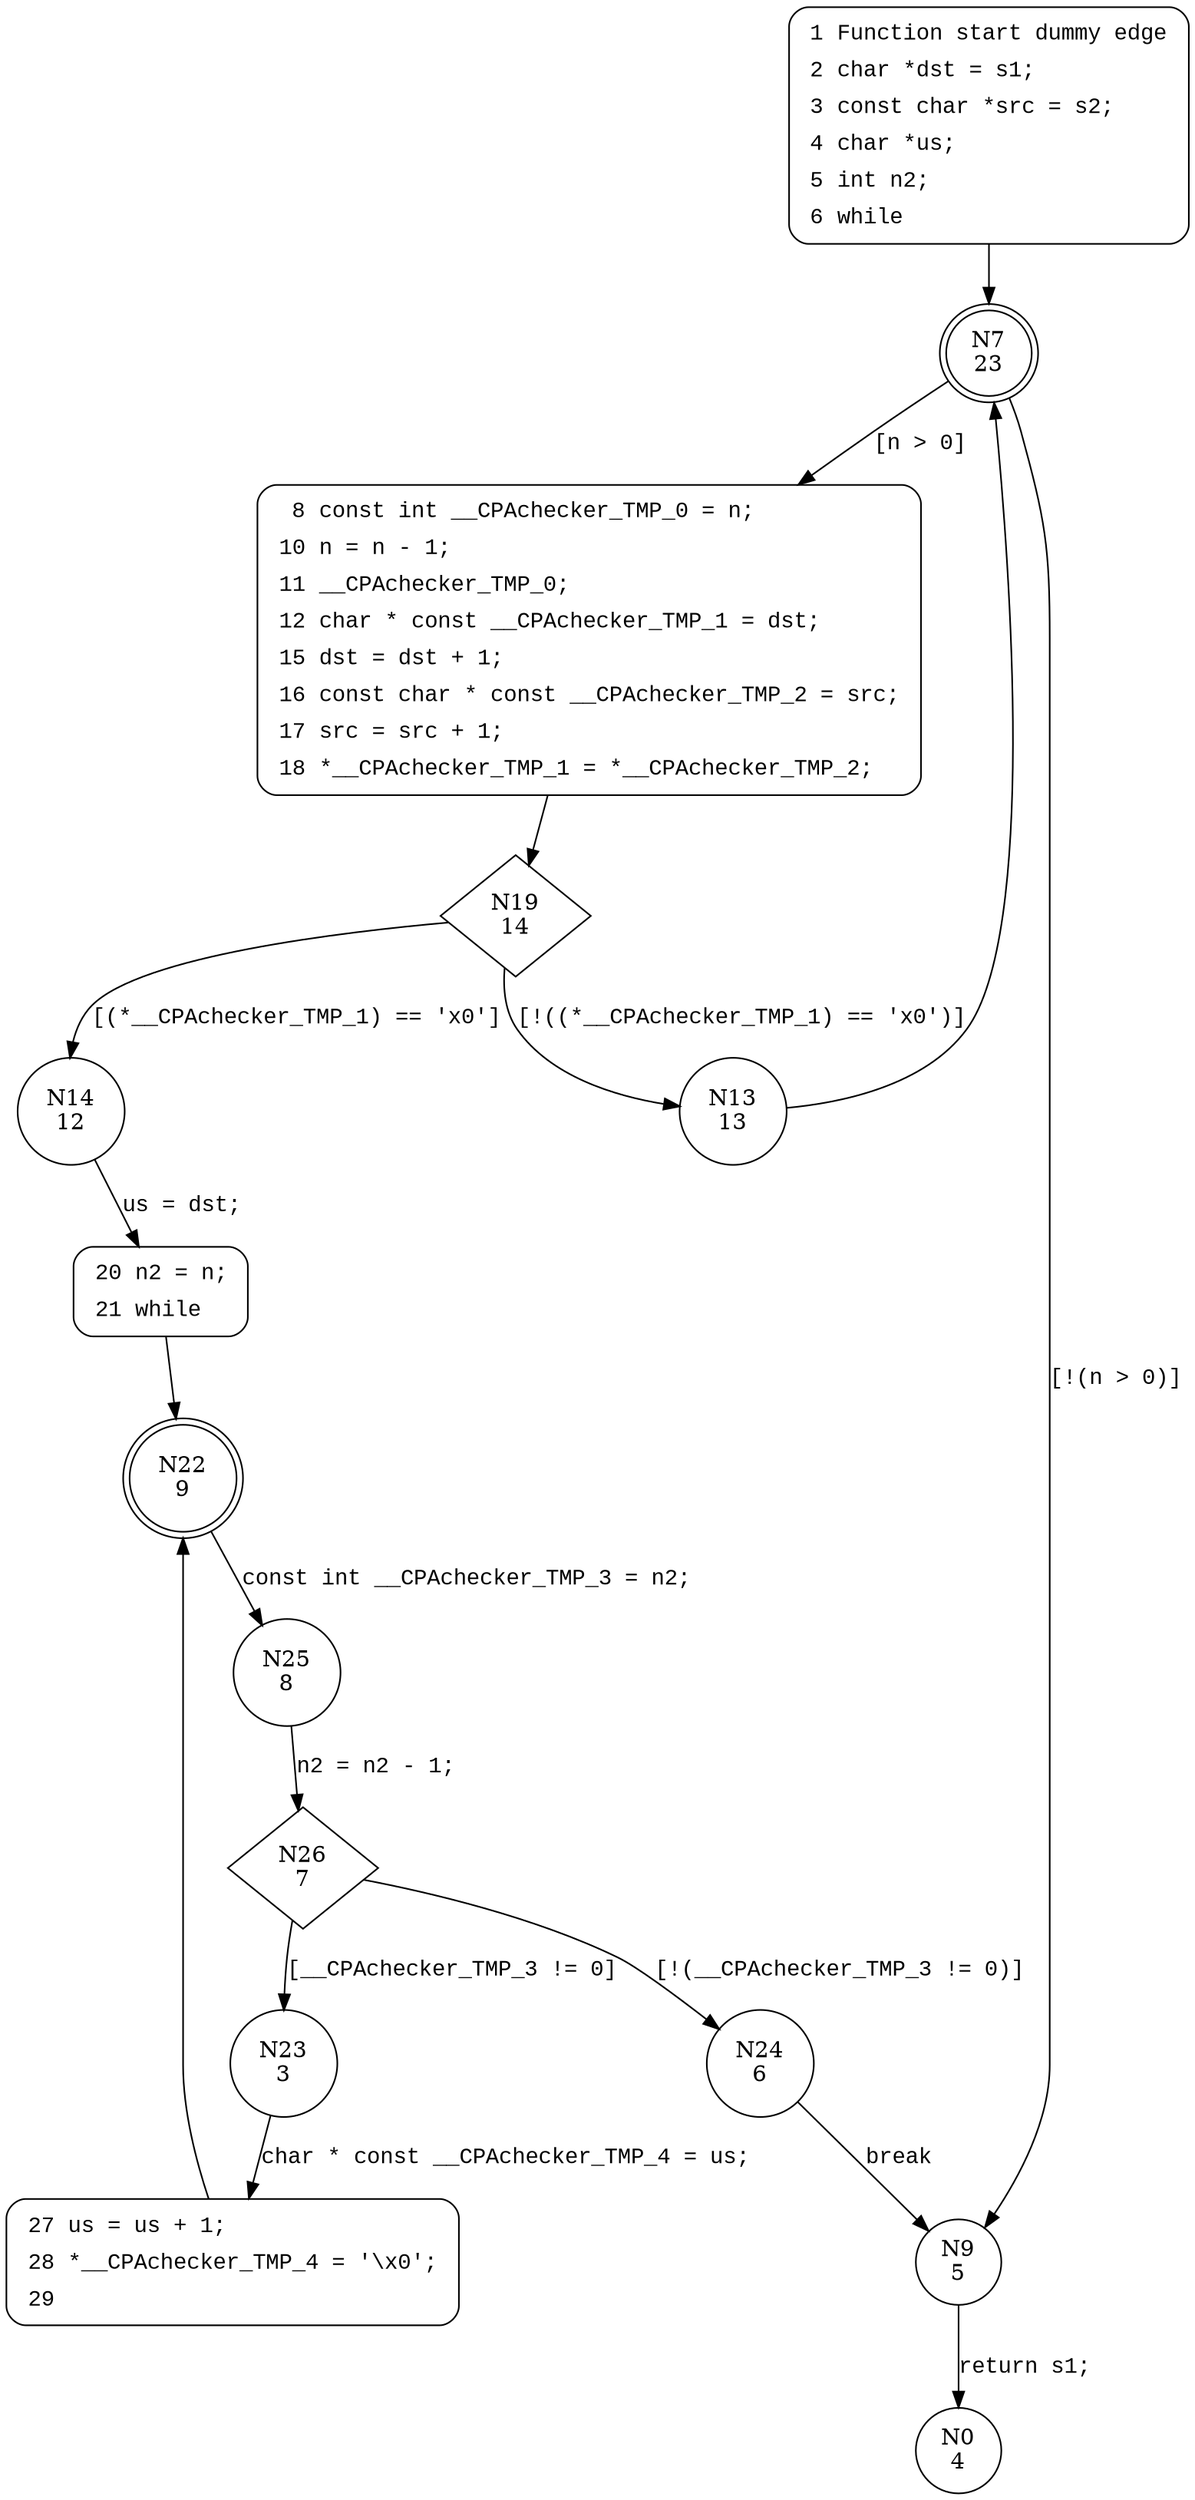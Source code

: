 digraph cstrncpy {
7 [shape="doublecircle" label="N7\n23"]
8 [shape="circle" label="N8\n22"]
9 [shape="circle" label="N9\n5"]
0 [shape="circle" label="N0\n4"]
19 [shape="diamond" label="N19\n14"]
14 [shape="circle" label="N14\n12"]
13 [shape="circle" label="N13\n13"]
20 [shape="circle" label="N20\n11"]
22 [shape="doublecircle" label="N22\n9"]
25 [shape="circle" label="N25\n8"]
26 [shape="diamond" label="N26\n7"]
23 [shape="circle" label="N23\n3"]
24 [shape="circle" label="N24\n6"]
27 [shape="circle" label="N27\n2"]
1 [style="filled,bold" penwidth="1" fillcolor="white" fontname="Courier New" shape="Mrecord" label=<<table border="0" cellborder="0" cellpadding="3" bgcolor="white"><tr><td align="right">1</td><td align="left">Function start dummy edge</td></tr><tr><td align="right">2</td><td align="left">char *dst = s1;</td></tr><tr><td align="right">3</td><td align="left">const char *src = s2;</td></tr><tr><td align="right">4</td><td align="left">char *us;</td></tr><tr><td align="right">5</td><td align="left">int n2;</td></tr><tr><td align="right">6</td><td align="left">while</td></tr></table>>]
1 -> 7[label=""]
8 [style="filled,bold" penwidth="1" fillcolor="white" fontname="Courier New" shape="Mrecord" label=<<table border="0" cellborder="0" cellpadding="3" bgcolor="white"><tr><td align="right">8</td><td align="left">const int __CPAchecker_TMP_0 = n;</td></tr><tr><td align="right">10</td><td align="left">n = n - 1;</td></tr><tr><td align="right">11</td><td align="left">__CPAchecker_TMP_0;</td></tr><tr><td align="right">12</td><td align="left">char * const __CPAchecker_TMP_1 = dst;</td></tr><tr><td align="right">15</td><td align="left">dst = dst + 1;</td></tr><tr><td align="right">16</td><td align="left">const char * const __CPAchecker_TMP_2 = src;</td></tr><tr><td align="right">17</td><td align="left">src = src + 1;</td></tr><tr><td align="right">18</td><td align="left">*__CPAchecker_TMP_1 = *__CPAchecker_TMP_2;</td></tr></table>>]
8 -> 19[label=""]
20 [style="filled,bold" penwidth="1" fillcolor="white" fontname="Courier New" shape="Mrecord" label=<<table border="0" cellborder="0" cellpadding="3" bgcolor="white"><tr><td align="right">20</td><td align="left">n2 = n;</td></tr><tr><td align="right">21</td><td align="left">while</td></tr></table>>]
20 -> 22[label=""]
27 [style="filled,bold" penwidth="1" fillcolor="white" fontname="Courier New" shape="Mrecord" label=<<table border="0" cellborder="0" cellpadding="3" bgcolor="white"><tr><td align="right">27</td><td align="left">us = us + 1;</td></tr><tr><td align="right">28</td><td align="left">*__CPAchecker_TMP_4 = &#39;\x0&#39;;</td></tr><tr><td align="right">29</td><td align="left"></td></tr></table>>]
27 -> 22[label=""]
7 -> 8 [label="[n > 0]" fontname="Courier New"]
7 -> 9 [label="[!(n > 0)]" fontname="Courier New"]
9 -> 0 [label="return s1;" fontname="Courier New"]
19 -> 14 [label="[(*__CPAchecker_TMP_1) == '\x0']" fontname="Courier New"]
19 -> 13 [label="[!((*__CPAchecker_TMP_1) == '\x0')]" fontname="Courier New"]
14 -> 20 [label="us = dst;" fontname="Courier New"]
22 -> 25 [label="const int __CPAchecker_TMP_3 = n2;" fontname="Courier New"]
26 -> 23 [label="[__CPAchecker_TMP_3 != 0]" fontname="Courier New"]
26 -> 24 [label="[!(__CPAchecker_TMP_3 != 0)]" fontname="Courier New"]
23 -> 27 [label="char * const __CPAchecker_TMP_4 = us;" fontname="Courier New"]
13 -> 7 [label="" fontname="Courier New"]
25 -> 26 [label="n2 = n2 - 1;" fontname="Courier New"]
24 -> 9 [label="break" fontname="Courier New"]
}